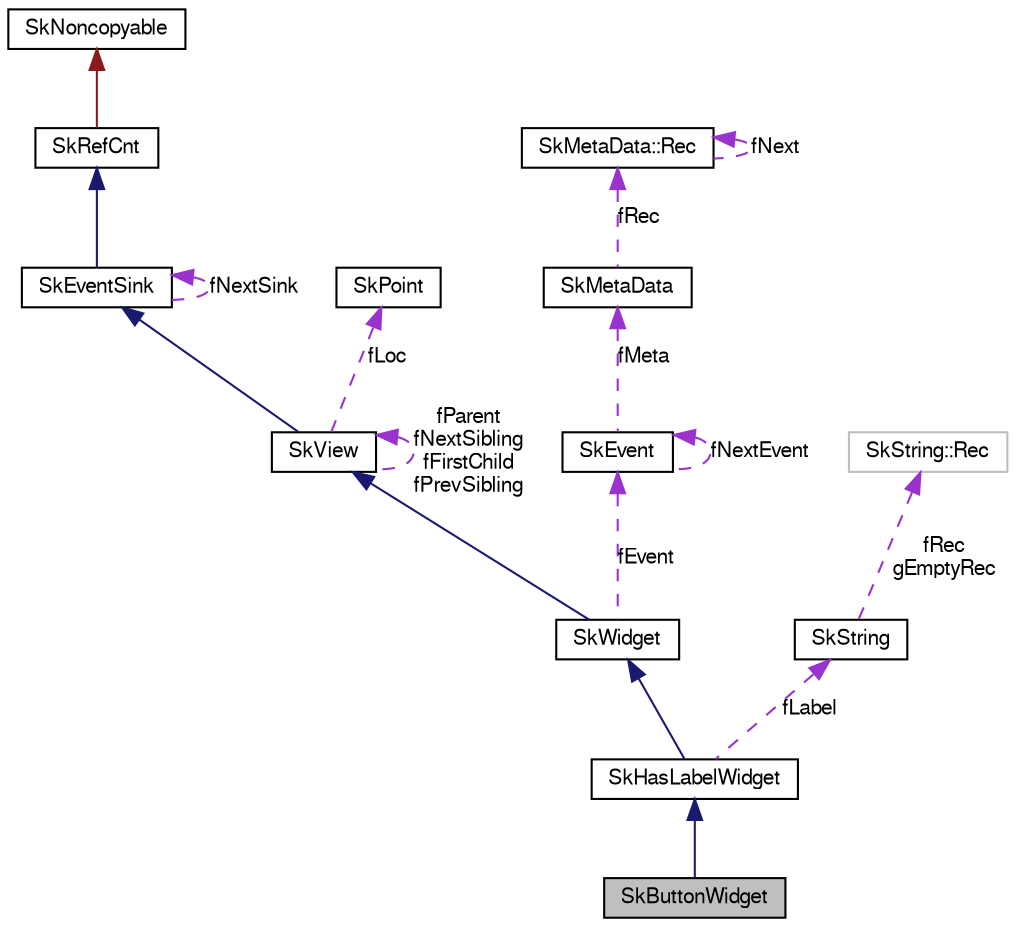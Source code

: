 digraph G
{
  edge [fontname="FreeSans",fontsize="10",labelfontname="FreeSans",labelfontsize="10"];
  node [fontname="FreeSans",fontsize="10",shape=record];
  Node1 [label="SkButtonWidget",height=0.2,width=0.4,color="black", fillcolor="grey75", style="filled" fontcolor="black"];
  Node2 -> Node1 [dir=back,color="midnightblue",fontsize="10",style="solid",fontname="FreeSans"];
  Node2 [label="SkHasLabelWidget",height=0.2,width=0.4,color="black", fillcolor="white", style="filled",URL="$class_sk_has_label_widget.html"];
  Node3 -> Node2 [dir=back,color="midnightblue",fontsize="10",style="solid",fontname="FreeSans"];
  Node3 [label="SkWidget",height=0.2,width=0.4,color="black", fillcolor="white", style="filled",URL="$class_sk_widget.html"];
  Node4 -> Node3 [dir=back,color="midnightblue",fontsize="10",style="solid",fontname="FreeSans"];
  Node4 [label="SkView",height=0.2,width=0.4,color="black", fillcolor="white", style="filled",URL="$class_sk_view.html"];
  Node5 -> Node4 [dir=back,color="midnightblue",fontsize="10",style="solid",fontname="FreeSans"];
  Node5 [label="SkEventSink",height=0.2,width=0.4,color="black", fillcolor="white", style="filled",URL="$class_sk_event_sink.html"];
  Node6 -> Node5 [dir=back,color="midnightblue",fontsize="10",style="solid",fontname="FreeSans"];
  Node6 [label="SkRefCnt",height=0.2,width=0.4,color="black", fillcolor="white", style="filled",URL="$class_sk_ref_cnt.html"];
  Node7 -> Node6 [dir=back,color="firebrick4",fontsize="10",style="solid",fontname="FreeSans"];
  Node7 [label="SkNoncopyable",height=0.2,width=0.4,color="black", fillcolor="white", style="filled",URL="$class_sk_noncopyable.html"];
  Node5 -> Node5 [dir=back,color="darkorchid3",fontsize="10",style="dashed",label="fNextSink",fontname="FreeSans"];
  Node4 -> Node4 [dir=back,color="darkorchid3",fontsize="10",style="dashed",label="fParent\nfNextSibling\nfFirstChild\nfPrevSibling",fontname="FreeSans"];
  Node8 -> Node4 [dir=back,color="darkorchid3",fontsize="10",style="dashed",label="fLoc",fontname="FreeSans"];
  Node8 [label="SkPoint",height=0.2,width=0.4,color="black", fillcolor="white", style="filled",URL="$struct_sk_point.html"];
  Node9 -> Node3 [dir=back,color="darkorchid3",fontsize="10",style="dashed",label="fEvent",fontname="FreeSans"];
  Node9 [label="SkEvent",height=0.2,width=0.4,color="black", fillcolor="white", style="filled",URL="$class_sk_event.html"];
  Node10 -> Node9 [dir=back,color="darkorchid3",fontsize="10",style="dashed",label="fMeta",fontname="FreeSans"];
  Node10 [label="SkMetaData",height=0.2,width=0.4,color="black", fillcolor="white", style="filled",URL="$class_sk_meta_data.html"];
  Node11 -> Node10 [dir=back,color="darkorchid3",fontsize="10",style="dashed",label="fRec",fontname="FreeSans"];
  Node11 [label="SkMetaData::Rec",height=0.2,width=0.4,color="black", fillcolor="white", style="filled",URL="$struct_sk_meta_data_1_1_rec.html"];
  Node11 -> Node11 [dir=back,color="darkorchid3",fontsize="10",style="dashed",label="fNext",fontname="FreeSans"];
  Node9 -> Node9 [dir=back,color="darkorchid3",fontsize="10",style="dashed",label="fNextEvent",fontname="FreeSans"];
  Node12 -> Node2 [dir=back,color="darkorchid3",fontsize="10",style="dashed",label="fLabel",fontname="FreeSans"];
  Node12 [label="SkString",height=0.2,width=0.4,color="black", fillcolor="white", style="filled",URL="$class_sk_string.html"];
  Node13 -> Node12 [dir=back,color="darkorchid3",fontsize="10",style="dashed",label="fRec\ngEmptyRec",fontname="FreeSans"];
  Node13 [label="SkString::Rec",height=0.2,width=0.4,color="grey75", fillcolor="white", style="filled"];
}
